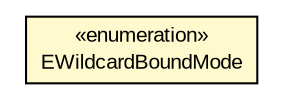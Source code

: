 #!/usr/local/bin/dot
#
# Class diagram 
# Generated by UMLGraph version 5.1 (http://www.umlgraph.org/)
#

digraph G {
	edge [fontname="arial",fontsize=10,labelfontname="arial",labelfontsize=10];
	node [fontname="arial",fontsize=10,shape=plaintext];
	nodesep=0.25;
	ranksep=0.5;
	// com.helger.jcodemodel.EWildcardBoundMode
	c11756 [label=<<table title="com.helger.jcodemodel.EWildcardBoundMode" border="0" cellborder="1" cellspacing="0" cellpadding="2" port="p" bgcolor="lemonChiffon" href="./EWildcardBoundMode.html">
		<tr><td><table border="0" cellspacing="0" cellpadding="1">
<tr><td align="center" balign="center"> &#171;enumeration&#187; </td></tr>
<tr><td align="center" balign="center"> EWildcardBoundMode </td></tr>
		</table></td></tr>
		</table>>, fontname="arial", fontcolor="black", fontsize=10.0];
}

